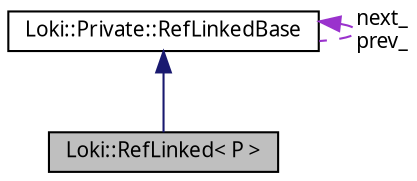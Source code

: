 digraph G
{
  bgcolor="transparent";
  edge [fontname="FreeSans.ttf",fontsize=10,labelfontname="FreeSans.ttf",labelfontsize=10];
  node [fontname="FreeSans.ttf",fontsize=10,shape=record];
  Node1 [label="Loki::RefLinked\< P \>",height=0.2,width=0.4,color="black", fillcolor="grey75", style="filled" fontcolor="black"];
  Node2 -> Node1 [dir=back,color="midnightblue",fontsize=10,style="solid",fontname="FreeSans.ttf"];
  Node2 [label="Loki::Private::RefLinkedBase",height=0.2,width=0.4,color="black",URL="$a00486.html"];
  Node2 -> Node2 [dir=back,color="darkorchid3",fontsize=10,style="dashed",label="next_\nprev_",fontname="FreeSans.ttf"];
}
